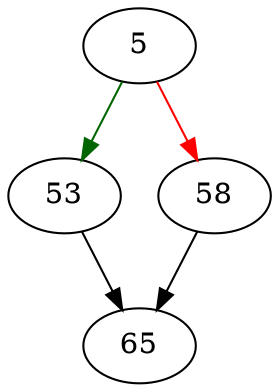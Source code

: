 strict digraph "exprCodeBetween" {
	// Node definitions.
	5 [entry=true];
	53;
	58;
	65;

	// Edge definitions.
	5 -> 53 [
		color=darkgreen
		cond=true
	];
	5 -> 58 [
		color=red
		cond=false
	];
	53 -> 65;
	58 -> 65;
}